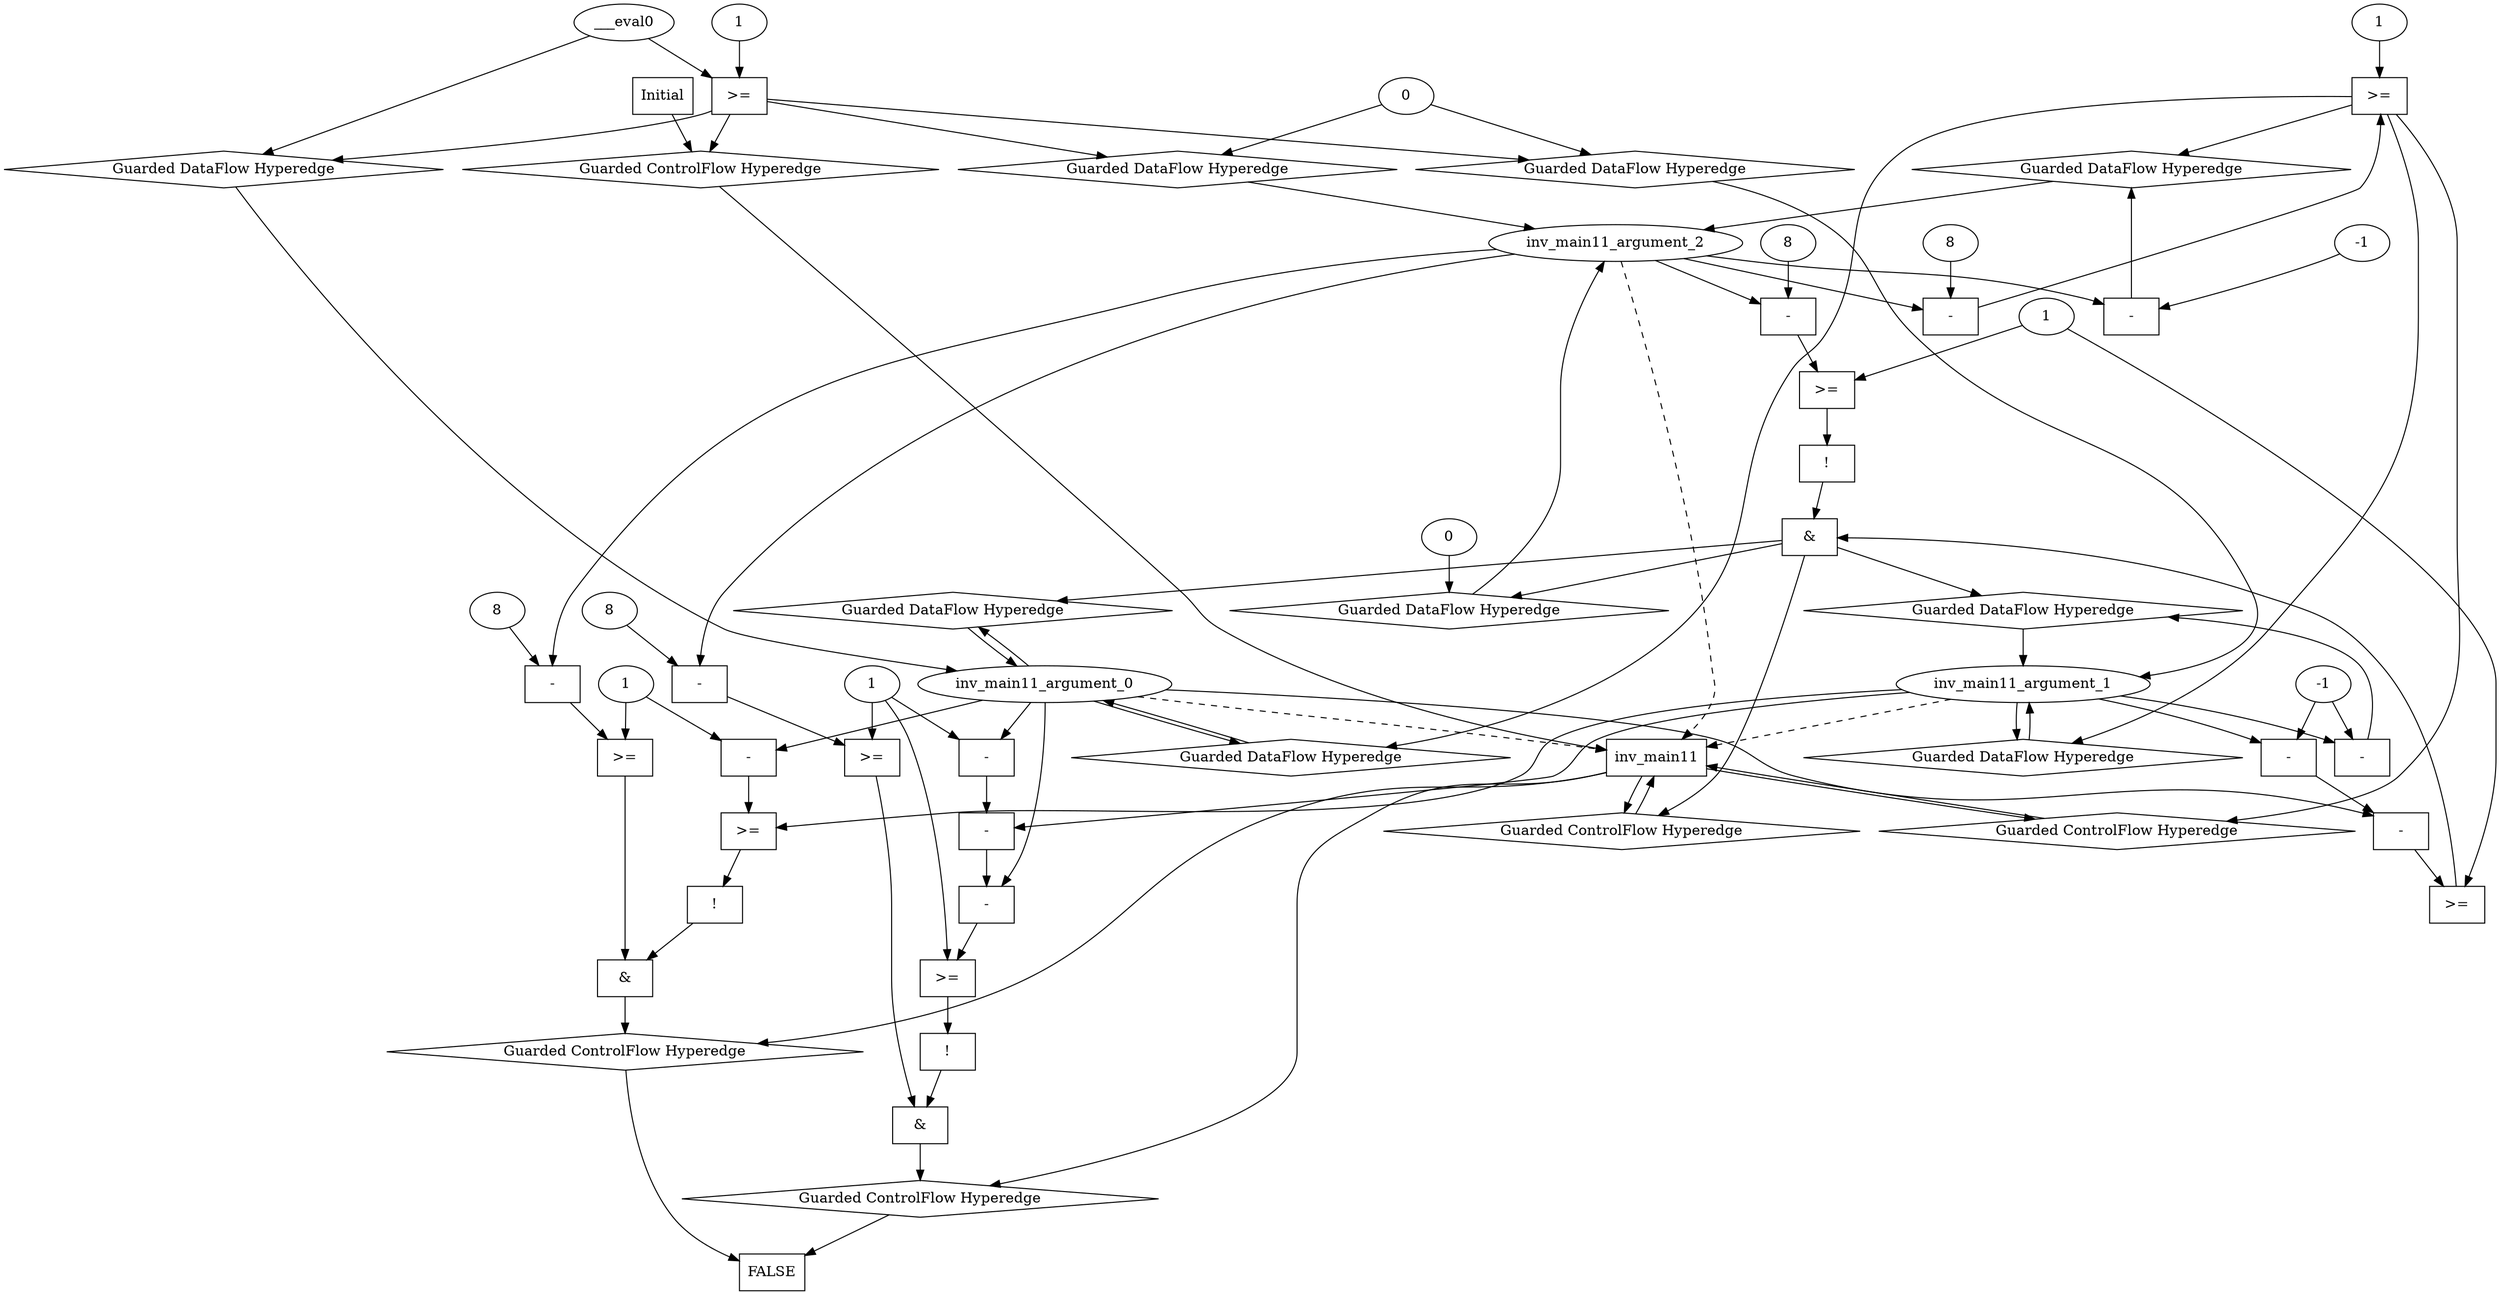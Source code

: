 digraph dag {
inv_main11 [label="inv_main11" shape="rect"];
FALSE [label="FALSE" shape="rect"];
Initial [label="Initial" shape="rect"];
ControlFowHyperEdge_0 [label="Guarded ControlFlow Hyperedge" shape="diamond"];
inv_main11 -> ControlFowHyperEdge_0[label=""]
ControlFowHyperEdge_0 -> inv_main11[label=""]
ControlFowHyperEdge_1 [label="Guarded ControlFlow Hyperedge" shape="diamond"];
inv_main11 -> ControlFowHyperEdge_1[label=""]
ControlFowHyperEdge_1 -> inv_main11[label=""]
ControlFowHyperEdge_2 [label="Guarded ControlFlow Hyperedge" shape="diamond"];
Initial -> ControlFowHyperEdge_2[label=""]
ControlFowHyperEdge_2 -> inv_main11[label=""]
ControlFowHyperEdge_3 [label="Guarded ControlFlow Hyperedge" shape="diamond"];
inv_main11 -> ControlFowHyperEdge_3[label=""]
ControlFowHyperEdge_3 -> FALSE[label=""]
ControlFowHyperEdge_4 [label="Guarded ControlFlow Hyperedge" shape="diamond"];
inv_main11 -> ControlFowHyperEdge_4[label=""]
ControlFowHyperEdge_4 -> FALSE[label=""]
inv_main11_argument_0 [label="inv_main11_argument_0" shape="oval"];
inv_main11_argument_0 -> inv_main11[label="" style="dashed"]
inv_main11_argument_1 [label="inv_main11_argument_1" shape="oval"];
inv_main11_argument_1 -> inv_main11[label="" style="dashed"]
inv_main11_argument_2 [label="inv_main11_argument_2" shape="oval"];
inv_main11_argument_2 -> inv_main11[label="" style="dashed"]

xxxinv_main11___inv_main11_0xxxguard_0_node_0 [label=">=" shape="rect"];
xxxinv_main11___inv_main11_0xxxguard_0_node_1 [label="-" shape="rect"];
xxxinv_main11___inv_main11_0xxxguard_0_node_2 [label="8"];
xxxinv_main11___inv_main11_0xxxguard_0_node_4 [label="1"];
xxxinv_main11___inv_main11_0xxxguard_0_node_1->xxxinv_main11___inv_main11_0xxxguard_0_node_0
xxxinv_main11___inv_main11_0xxxguard_0_node_4->xxxinv_main11___inv_main11_0xxxguard_0_node_0
xxxinv_main11___inv_main11_0xxxguard_0_node_2->xxxinv_main11___inv_main11_0xxxguard_0_node_1
inv_main11_argument_2->xxxinv_main11___inv_main11_0xxxguard_0_node_1

xxxinv_main11___inv_main11_0xxxguard_0_node_0->ControlFowHyperEdge_0 [label=""];
xxxinv_main11___inv_main11_0xxxdataFlow_0_node_0 [label="-" shape="rect"];
xxxinv_main11___inv_main11_0xxxdataFlow_0_node_2 [label="-1"];
inv_main11_argument_2->xxxinv_main11___inv_main11_0xxxdataFlow_0_node_0
xxxinv_main11___inv_main11_0xxxdataFlow_0_node_2->xxxinv_main11___inv_main11_0xxxdataFlow_0_node_0

xxxinv_main11___inv_main11_0xxxdataFlow_0_node_0->DataFowHyperEdge_0_inv_main11_argument_2 [label=""];
xxxinv_main11___inv_main11_1xxx_and [label="&" shape="rect"];
xxxinv_main11___inv_main11_1xxxguard_0_node_0 [label=">=" shape="rect"];
xxxinv_main11___inv_main11_1xxxguard_0_node_1 [label="-" shape="rect"];
xxxinv_main11___inv_main11_1xxxguard_0_node_3 [label="-" shape="rect"];
xxxinv_main11___inv_main11_1xxxguard_0_node_6 [label="1"];
xxxinv_main11___inv_main11_1xxxguard_0_node_1->xxxinv_main11___inv_main11_1xxxguard_0_node_0
xxxinv_main11___inv_main11_1xxxguard_0_node_6->xxxinv_main11___inv_main11_1xxxguard_0_node_0
inv_main11_argument_0->xxxinv_main11___inv_main11_1xxxguard_0_node_1
xxxinv_main11___inv_main11_1xxxguard_0_node_3->xxxinv_main11___inv_main11_1xxxguard_0_node_1
inv_main11_argument_1->xxxinv_main11___inv_main11_1xxxguard_0_node_3
xxxinv_main11___inv_main11_1xxxdataFlow_0_node_2->xxxinv_main11___inv_main11_1xxxguard_0_node_3

xxxinv_main11___inv_main11_1xxxguard_0_node_0->xxxinv_main11___inv_main11_1xxx_and [label=""];
xxxinv_main11___inv_main11_1xxxguard1_node_0 [label="!" shape="rect"];
xxxinv_main11___inv_main11_1xxxguard1_node_1 [label=">=" shape="rect"];
xxxinv_main11___inv_main11_1xxxguard1_node_2 [label="-" shape="rect"];
xxxinv_main11___inv_main11_1xxxguard1_node_3 [label="8"];
xxxinv_main11___inv_main11_1xxxguard1_node_1->xxxinv_main11___inv_main11_1xxxguard1_node_0
xxxinv_main11___inv_main11_1xxxguard1_node_2->xxxinv_main11___inv_main11_1xxxguard1_node_1
xxxinv_main11___inv_main11_1xxxguard_0_node_6->xxxinv_main11___inv_main11_1xxxguard1_node_1
xxxinv_main11___inv_main11_1xxxguard1_node_3->xxxinv_main11___inv_main11_1xxxguard1_node_2
inv_main11_argument_2->xxxinv_main11___inv_main11_1xxxguard1_node_2

xxxinv_main11___inv_main11_1xxxguard1_node_0->xxxinv_main11___inv_main11_1xxx_and [label=""];
xxxinv_main11___inv_main11_1xxx_and->ControlFowHyperEdge_1 [label=""];
xxxinv_main11___inv_main11_1xxxdataFlow_0_node_0 [label="-" shape="rect"];
xxxinv_main11___inv_main11_1xxxdataFlow_0_node_2 [label="-1"];
inv_main11_argument_1->xxxinv_main11___inv_main11_1xxxdataFlow_0_node_0
xxxinv_main11___inv_main11_1xxxdataFlow_0_node_2->xxxinv_main11___inv_main11_1xxxdataFlow_0_node_0

xxxinv_main11___inv_main11_1xxxdataFlow_0_node_0->DataFowHyperEdge_1_inv_main11_argument_1 [label=""];
xxxinv_main11___inv_main11_1xxxdataFlow1_node_0 [label="0"];

xxxinv_main11___inv_main11_1xxxdataFlow1_node_0->DataFowHyperEdge_1_inv_main11_argument_2 [label=""];
xxxinv_main11___Initial_2xxxguard_0_node_0 [label=">=" shape="rect"];
xxxinv_main11___Initial_2xxxguard_0_node_2 [label="1"];
xxxinv_main11___Initial_2xxxdataFlow_0_node_0->xxxinv_main11___Initial_2xxxguard_0_node_0
xxxinv_main11___Initial_2xxxguard_0_node_2->xxxinv_main11___Initial_2xxxguard_0_node_0

xxxinv_main11___Initial_2xxxguard_0_node_0->ControlFowHyperEdge_2 [label=""];
xxxinv_main11___Initial_2xxxdataFlow_0_node_0 [label="___eval0"];

xxxinv_main11___Initial_2xxxdataFlow_0_node_0->DataFowHyperEdge_2_inv_main11_argument_0 [label=""];
xxxinv_main11___Initial_2xxxdataFlow1_node_0 [label="0"];

xxxinv_main11___Initial_2xxxdataFlow1_node_0->DataFowHyperEdge_2_inv_main11_argument_1 [label=""];

xxxinv_main11___Initial_2xxxdataFlow1_node_0->DataFowHyperEdge_2_inv_main11_argument_2 [label=""];
xxxFALSE___inv_main11_3xxx_and [label="&" shape="rect"];
xxxFALSE___inv_main11_3xxxguard_0_node_0 [label="!" shape="rect"];
xxxFALSE___inv_main11_3xxxguard_0_node_1 [label=">=" shape="rect"];
xxxFALSE___inv_main11_3xxxguard_0_node_2 [label="-" shape="rect"];
xxxFALSE___inv_main11_3xxxguard_0_node_4 [label="1"];
xxxFALSE___inv_main11_3xxxguard_0_node_1->xxxFALSE___inv_main11_3xxxguard_0_node_0
xxxFALSE___inv_main11_3xxxguard_0_node_2->xxxFALSE___inv_main11_3xxxguard_0_node_1
inv_main11_argument_1->xxxFALSE___inv_main11_3xxxguard_0_node_1
inv_main11_argument_0->xxxFALSE___inv_main11_3xxxguard_0_node_2
xxxFALSE___inv_main11_3xxxguard_0_node_4->xxxFALSE___inv_main11_3xxxguard_0_node_2

xxxFALSE___inv_main11_3xxxguard_0_node_0->xxxFALSE___inv_main11_3xxx_and [label=""];
xxxFALSE___inv_main11_3xxxguard1_node_0 [label=">=" shape="rect"];
xxxFALSE___inv_main11_3xxxguard1_node_1 [label="-" shape="rect"];
xxxFALSE___inv_main11_3xxxguard1_node_2 [label="8"];
xxxFALSE___inv_main11_3xxxguard1_node_1->xxxFALSE___inv_main11_3xxxguard1_node_0
xxxFALSE___inv_main11_3xxxguard_0_node_4->xxxFALSE___inv_main11_3xxxguard1_node_0
xxxFALSE___inv_main11_3xxxguard1_node_2->xxxFALSE___inv_main11_3xxxguard1_node_1
inv_main11_argument_2->xxxFALSE___inv_main11_3xxxguard1_node_1

xxxFALSE___inv_main11_3xxxguard1_node_0->xxxFALSE___inv_main11_3xxx_and [label=""];
xxxFALSE___inv_main11_3xxx_and->ControlFowHyperEdge_3 [label=""];
xxxFALSE___inv_main11_4xxx_and [label="&" shape="rect"];
xxxFALSE___inv_main11_4xxxguard_0_node_0 [label="!" shape="rect"];
xxxFALSE___inv_main11_4xxxguard_0_node_1 [label=">=" shape="rect"];
xxxFALSE___inv_main11_4xxxguard_0_node_2 [label="-" shape="rect"];
xxxFALSE___inv_main11_4xxxguard_0_node_4 [label="-" shape="rect"];
xxxFALSE___inv_main11_4xxxguard_0_node_5 [label="-" shape="rect"];
xxxFALSE___inv_main11_4xxxguard_0_node_7 [label="1"];
xxxFALSE___inv_main11_4xxxguard_0_node_1->xxxFALSE___inv_main11_4xxxguard_0_node_0
xxxFALSE___inv_main11_4xxxguard_0_node_2->xxxFALSE___inv_main11_4xxxguard_0_node_1
xxxFALSE___inv_main11_4xxxguard_0_node_7->xxxFALSE___inv_main11_4xxxguard_0_node_1
inv_main11_argument_0->xxxFALSE___inv_main11_4xxxguard_0_node_2
xxxFALSE___inv_main11_4xxxguard_0_node_4->xxxFALSE___inv_main11_4xxxguard_0_node_2
xxxFALSE___inv_main11_4xxxguard_0_node_5->xxxFALSE___inv_main11_4xxxguard_0_node_4
inv_main11_argument_1->xxxFALSE___inv_main11_4xxxguard_0_node_4
inv_main11_argument_0->xxxFALSE___inv_main11_4xxxguard_0_node_5
xxxFALSE___inv_main11_4xxxguard_0_node_7->xxxFALSE___inv_main11_4xxxguard_0_node_5

xxxFALSE___inv_main11_4xxxguard_0_node_0->xxxFALSE___inv_main11_4xxx_and [label=""];
xxxFALSE___inv_main11_4xxxguard1_node_0 [label=">=" shape="rect"];
xxxFALSE___inv_main11_4xxxguard1_node_1 [label="-" shape="rect"];
xxxFALSE___inv_main11_4xxxguard1_node_2 [label="8"];
xxxFALSE___inv_main11_4xxxguard1_node_1->xxxFALSE___inv_main11_4xxxguard1_node_0
xxxFALSE___inv_main11_4xxxguard_0_node_7->xxxFALSE___inv_main11_4xxxguard1_node_0
xxxFALSE___inv_main11_4xxxguard1_node_2->xxxFALSE___inv_main11_4xxxguard1_node_1
inv_main11_argument_2->xxxFALSE___inv_main11_4xxxguard1_node_1

xxxFALSE___inv_main11_4xxxguard1_node_0->xxxFALSE___inv_main11_4xxx_and [label=""];
xxxFALSE___inv_main11_4xxx_and->ControlFowHyperEdge_4 [label=""];
DataFowHyperEdge_0_inv_main11_argument_0 [label="Guarded DataFlow Hyperedge" shape="diamond"];
DataFowHyperEdge_0_inv_main11_argument_0 -> inv_main11_argument_0[label=""]
xxxinv_main11___inv_main11_0xxxguard_0_node_0 -> DataFowHyperEdge_0_inv_main11_argument_0[label=""]
DataFowHyperEdge_0_inv_main11_argument_1 [label="Guarded DataFlow Hyperedge" shape="diamond"];
DataFowHyperEdge_0_inv_main11_argument_1 -> inv_main11_argument_1[label=""]
xxxinv_main11___inv_main11_0xxxguard_0_node_0 -> DataFowHyperEdge_0_inv_main11_argument_1[label=""]
DataFowHyperEdge_0_inv_main11_argument_2 [label="Guarded DataFlow Hyperedge" shape="diamond"];
DataFowHyperEdge_0_inv_main11_argument_2 -> inv_main11_argument_2[label=""]
xxxinv_main11___inv_main11_0xxxguard_0_node_0 -> DataFowHyperEdge_0_inv_main11_argument_2[label=""]
DataFowHyperEdge_1_inv_main11_argument_0 [label="Guarded DataFlow Hyperedge" shape="diamond"];
DataFowHyperEdge_1_inv_main11_argument_0 -> inv_main11_argument_0[label=""]
xxxinv_main11___inv_main11_1xxx_and -> DataFowHyperEdge_1_inv_main11_argument_0[label=""]
DataFowHyperEdge_1_inv_main11_argument_1 [label="Guarded DataFlow Hyperedge" shape="diamond"];
DataFowHyperEdge_1_inv_main11_argument_1 -> inv_main11_argument_1[label=""]
xxxinv_main11___inv_main11_1xxx_and -> DataFowHyperEdge_1_inv_main11_argument_1[label=""]
DataFowHyperEdge_1_inv_main11_argument_2 [label="Guarded DataFlow Hyperedge" shape="diamond"];
DataFowHyperEdge_1_inv_main11_argument_2 -> inv_main11_argument_2[label=""]
xxxinv_main11___inv_main11_1xxx_and -> DataFowHyperEdge_1_inv_main11_argument_2[label=""]
DataFowHyperEdge_2_inv_main11_argument_0 [label="Guarded DataFlow Hyperedge" shape="diamond"];
DataFowHyperEdge_2_inv_main11_argument_0 -> inv_main11_argument_0[label=""]
xxxinv_main11___Initial_2xxxguard_0_node_0 -> DataFowHyperEdge_2_inv_main11_argument_0[label=""]
DataFowHyperEdge_2_inv_main11_argument_1 [label="Guarded DataFlow Hyperedge" shape="diamond"];
DataFowHyperEdge_2_inv_main11_argument_1 -> inv_main11_argument_1[label=""]
xxxinv_main11___Initial_2xxxguard_0_node_0 -> DataFowHyperEdge_2_inv_main11_argument_1[label=""]
DataFowHyperEdge_2_inv_main11_argument_2 [label="Guarded DataFlow Hyperedge" shape="diamond"];
DataFowHyperEdge_2_inv_main11_argument_2 -> inv_main11_argument_2[label=""]
xxxinv_main11___Initial_2xxxguard_0_node_0 -> DataFowHyperEdge_2_inv_main11_argument_2[label=""]
inv_main11_argument_0 -> DataFowHyperEdge_0_inv_main11_argument_0[label=""]
inv_main11_argument_1 -> DataFowHyperEdge_0_inv_main11_argument_1[label=""]
inv_main11_argument_0 -> DataFowHyperEdge_1_inv_main11_argument_0[label=""]
}
